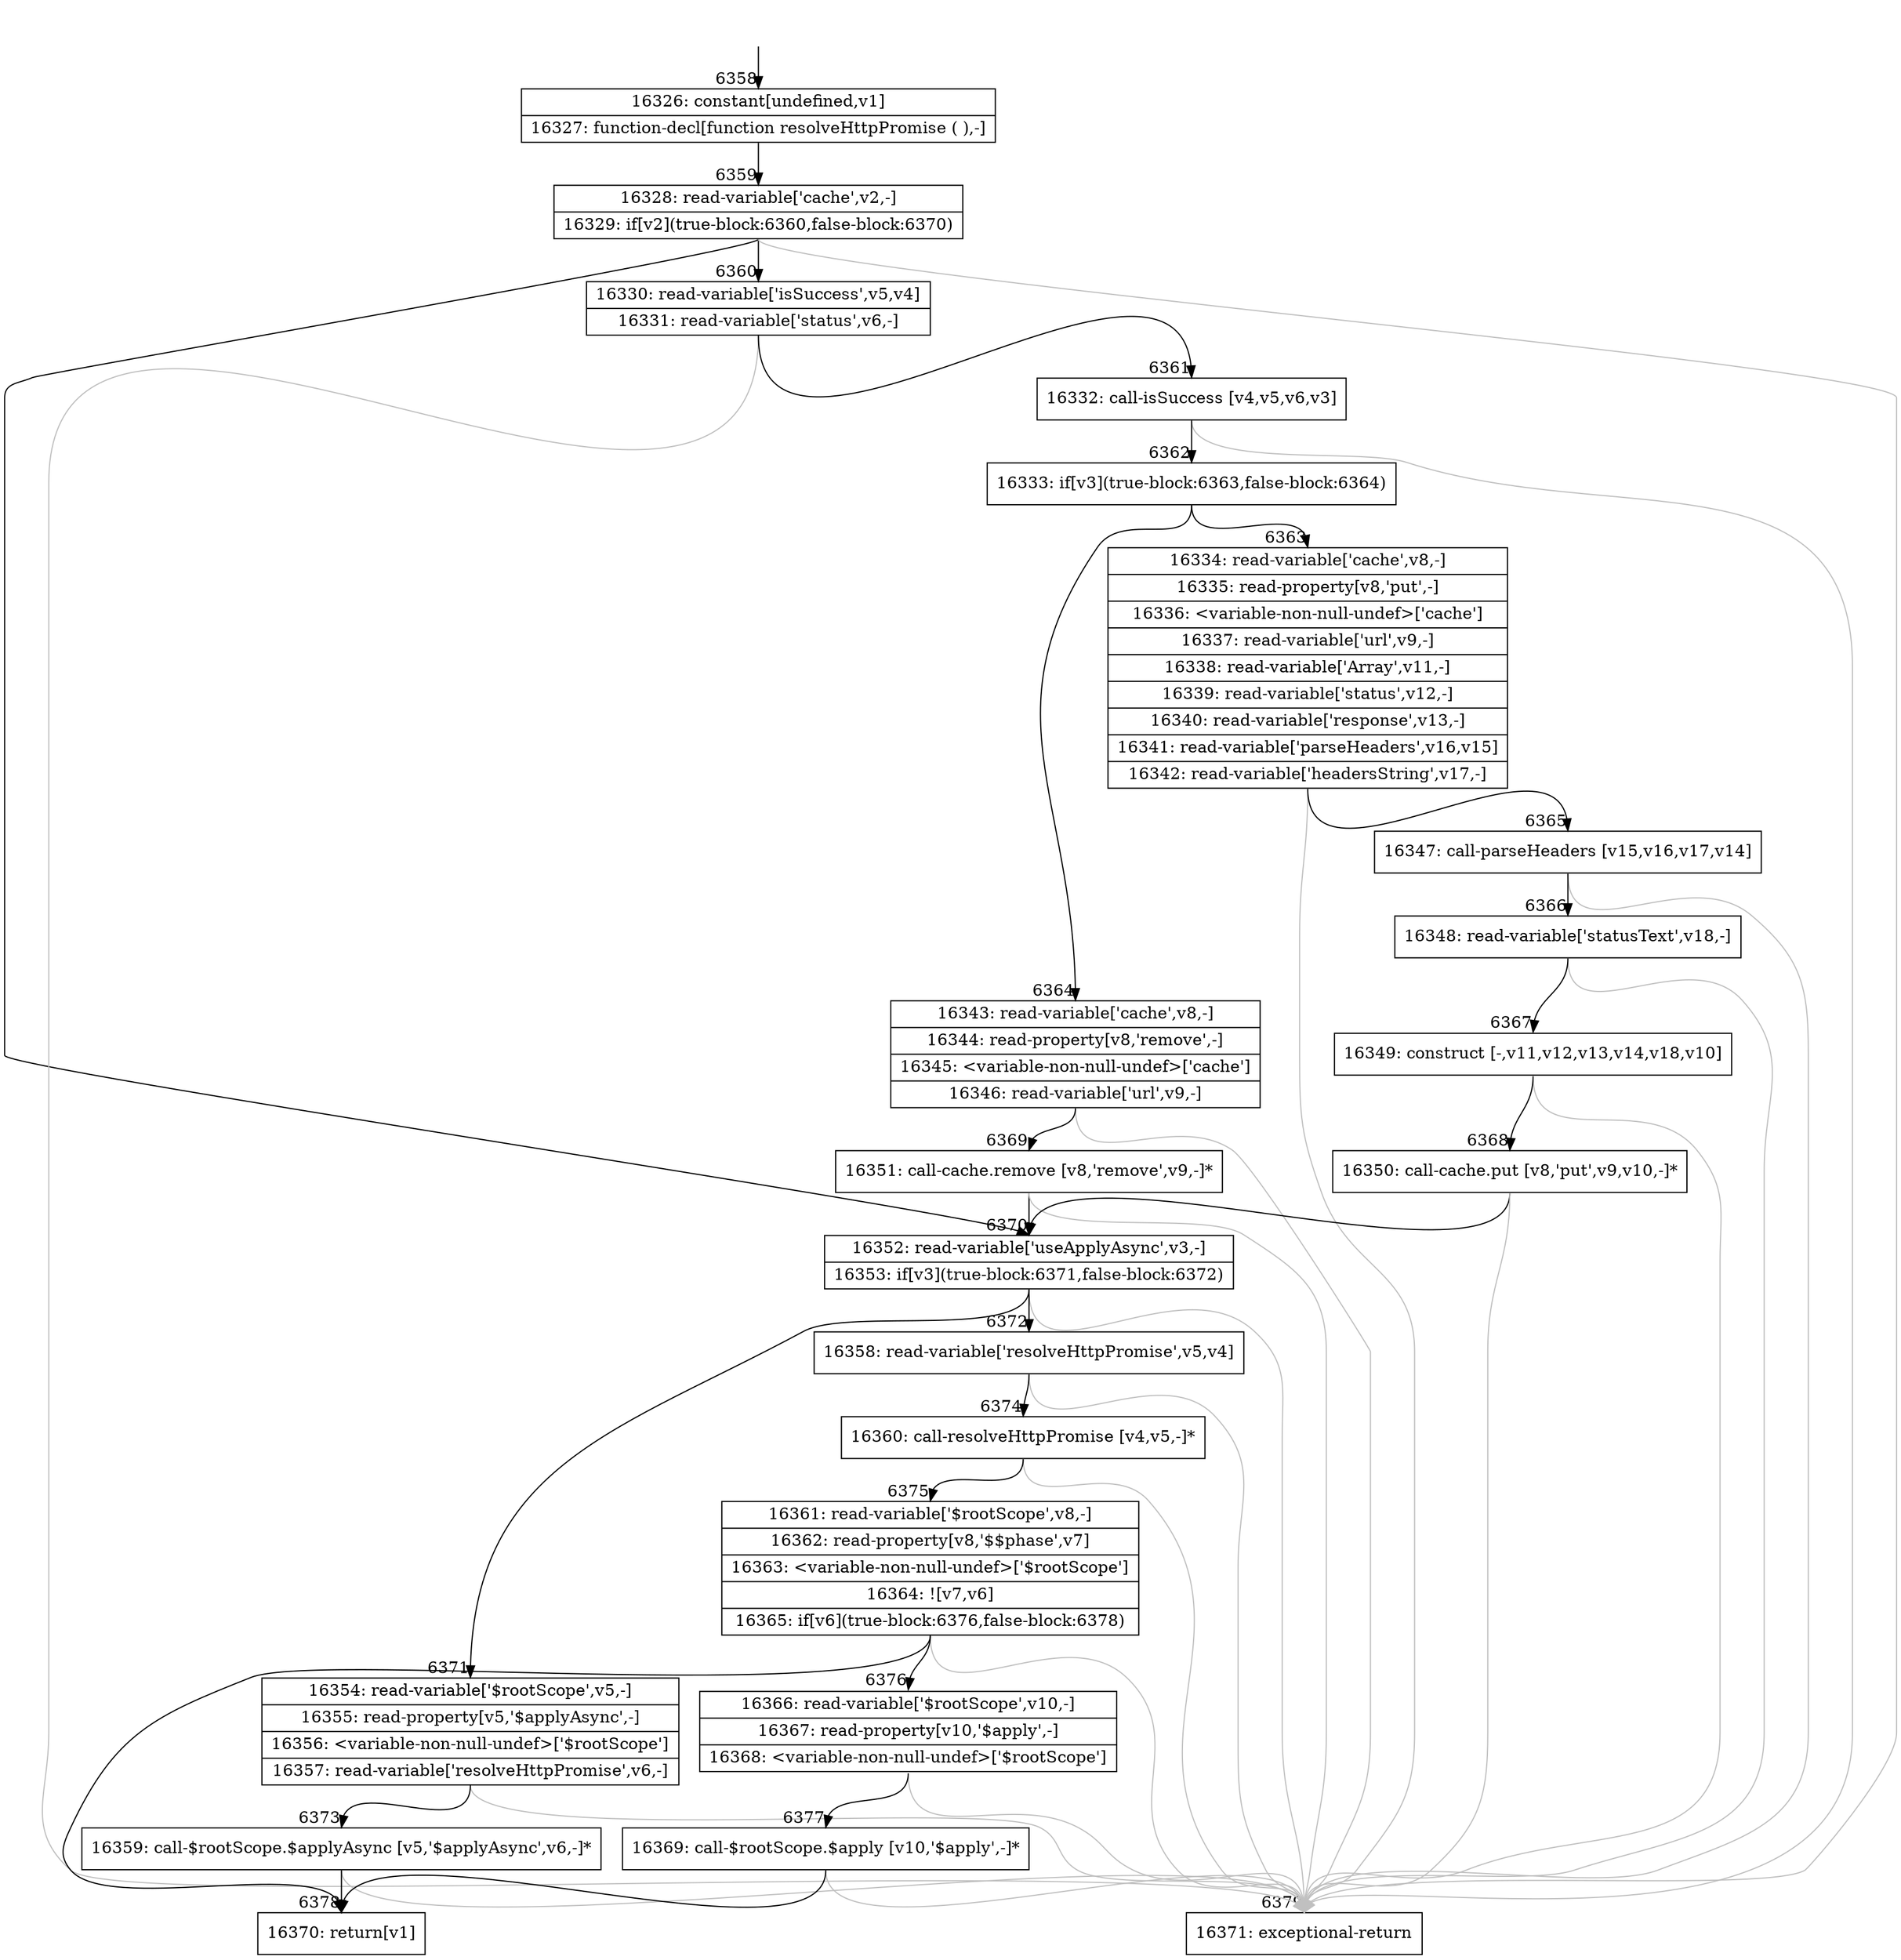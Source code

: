 digraph {
rankdir="TD"
BB_entry480[shape=none,label=""];
BB_entry480 -> BB6358 [tailport=s, headport=n, headlabel="    6358"]
BB6358 [shape=record label="{16326: constant[undefined,v1]|16327: function-decl[function resolveHttpPromise ( ),-]}" ] 
BB6358 -> BB6359 [tailport=s, headport=n, headlabel="      6359"]
BB6359 [shape=record label="{16328: read-variable['cache',v2,-]|16329: if[v2](true-block:6360,false-block:6370)}" ] 
BB6359 -> BB6360 [tailport=s, headport=n, headlabel="      6360"]
BB6359 -> BB6370 [tailport=s, headport=n, headlabel="      6370"]
BB6359 -> BB6379 [tailport=s, headport=n, color=gray, headlabel="      6379"]
BB6360 [shape=record label="{16330: read-variable['isSuccess',v5,v4]|16331: read-variable['status',v6,-]}" ] 
BB6360 -> BB6361 [tailport=s, headport=n, headlabel="      6361"]
BB6360 -> BB6379 [tailport=s, headport=n, color=gray]
BB6361 [shape=record label="{16332: call-isSuccess [v4,v5,v6,v3]}" ] 
BB6361 -> BB6362 [tailport=s, headport=n, headlabel="      6362"]
BB6361 -> BB6379 [tailport=s, headport=n, color=gray]
BB6362 [shape=record label="{16333: if[v3](true-block:6363,false-block:6364)}" ] 
BB6362 -> BB6363 [tailport=s, headport=n, headlabel="      6363"]
BB6362 -> BB6364 [tailport=s, headport=n, headlabel="      6364"]
BB6363 [shape=record label="{16334: read-variable['cache',v8,-]|16335: read-property[v8,'put',-]|16336: \<variable-non-null-undef\>['cache']|16337: read-variable['url',v9,-]|16338: read-variable['Array',v11,-]|16339: read-variable['status',v12,-]|16340: read-variable['response',v13,-]|16341: read-variable['parseHeaders',v16,v15]|16342: read-variable['headersString',v17,-]}" ] 
BB6363 -> BB6365 [tailport=s, headport=n, headlabel="      6365"]
BB6363 -> BB6379 [tailport=s, headport=n, color=gray]
BB6364 [shape=record label="{16343: read-variable['cache',v8,-]|16344: read-property[v8,'remove',-]|16345: \<variable-non-null-undef\>['cache']|16346: read-variable['url',v9,-]}" ] 
BB6364 -> BB6369 [tailport=s, headport=n, headlabel="      6369"]
BB6364 -> BB6379 [tailport=s, headport=n, color=gray]
BB6365 [shape=record label="{16347: call-parseHeaders [v15,v16,v17,v14]}" ] 
BB6365 -> BB6366 [tailport=s, headport=n, headlabel="      6366"]
BB6365 -> BB6379 [tailport=s, headport=n, color=gray]
BB6366 [shape=record label="{16348: read-variable['statusText',v18,-]}" ] 
BB6366 -> BB6367 [tailport=s, headport=n, headlabel="      6367"]
BB6366 -> BB6379 [tailport=s, headport=n, color=gray]
BB6367 [shape=record label="{16349: construct [-,v11,v12,v13,v14,v18,v10]}" ] 
BB6367 -> BB6368 [tailport=s, headport=n, headlabel="      6368"]
BB6367 -> BB6379 [tailport=s, headport=n, color=gray]
BB6368 [shape=record label="{16350: call-cache.put [v8,'put',v9,v10,-]*}" ] 
BB6368 -> BB6370 [tailport=s, headport=n]
BB6368 -> BB6379 [tailport=s, headport=n, color=gray]
BB6369 [shape=record label="{16351: call-cache.remove [v8,'remove',v9,-]*}" ] 
BB6369 -> BB6370 [tailport=s, headport=n]
BB6369 -> BB6379 [tailport=s, headport=n, color=gray]
BB6370 [shape=record label="{16352: read-variable['useApplyAsync',v3,-]|16353: if[v3](true-block:6371,false-block:6372)}" ] 
BB6370 -> BB6371 [tailport=s, headport=n, headlabel="      6371"]
BB6370 -> BB6372 [tailport=s, headport=n, headlabel="      6372"]
BB6370 -> BB6379 [tailport=s, headport=n, color=gray]
BB6371 [shape=record label="{16354: read-variable['$rootScope',v5,-]|16355: read-property[v5,'$applyAsync',-]|16356: \<variable-non-null-undef\>['$rootScope']|16357: read-variable['resolveHttpPromise',v6,-]}" ] 
BB6371 -> BB6373 [tailport=s, headport=n, headlabel="      6373"]
BB6371 -> BB6379 [tailport=s, headport=n, color=gray]
BB6372 [shape=record label="{16358: read-variable['resolveHttpPromise',v5,v4]}" ] 
BB6372 -> BB6374 [tailport=s, headport=n, headlabel="      6374"]
BB6372 -> BB6379 [tailport=s, headport=n, color=gray]
BB6373 [shape=record label="{16359: call-$rootScope.$applyAsync [v5,'$applyAsync',v6,-]*}" ] 
BB6373 -> BB6378 [tailport=s, headport=n, headlabel="      6378"]
BB6373 -> BB6379 [tailport=s, headport=n, color=gray]
BB6374 [shape=record label="{16360: call-resolveHttpPromise [v4,v5,-]*}" ] 
BB6374 -> BB6375 [tailport=s, headport=n, headlabel="      6375"]
BB6374 -> BB6379 [tailport=s, headport=n, color=gray]
BB6375 [shape=record label="{16361: read-variable['$rootScope',v8,-]|16362: read-property[v8,'$$phase',v7]|16363: \<variable-non-null-undef\>['$rootScope']|16364: ![v7,v6]|16365: if[v6](true-block:6376,false-block:6378)}" ] 
BB6375 -> BB6376 [tailport=s, headport=n, headlabel="      6376"]
BB6375 -> BB6378 [tailport=s, headport=n]
BB6375 -> BB6379 [tailport=s, headport=n, color=gray]
BB6376 [shape=record label="{16366: read-variable['$rootScope',v10,-]|16367: read-property[v10,'$apply',-]|16368: \<variable-non-null-undef\>['$rootScope']}" ] 
BB6376 -> BB6377 [tailport=s, headport=n, headlabel="      6377"]
BB6376 -> BB6379 [tailport=s, headport=n, color=gray]
BB6377 [shape=record label="{16369: call-$rootScope.$apply [v10,'$apply',-]*}" ] 
BB6377 -> BB6378 [tailport=s, headport=n]
BB6377 -> BB6379 [tailport=s, headport=n, color=gray]
BB6378 [shape=record label="{16370: return[v1]}" ] 
BB6379 [shape=record label="{16371: exceptional-return}" ] 
//#$~ 10366
}
